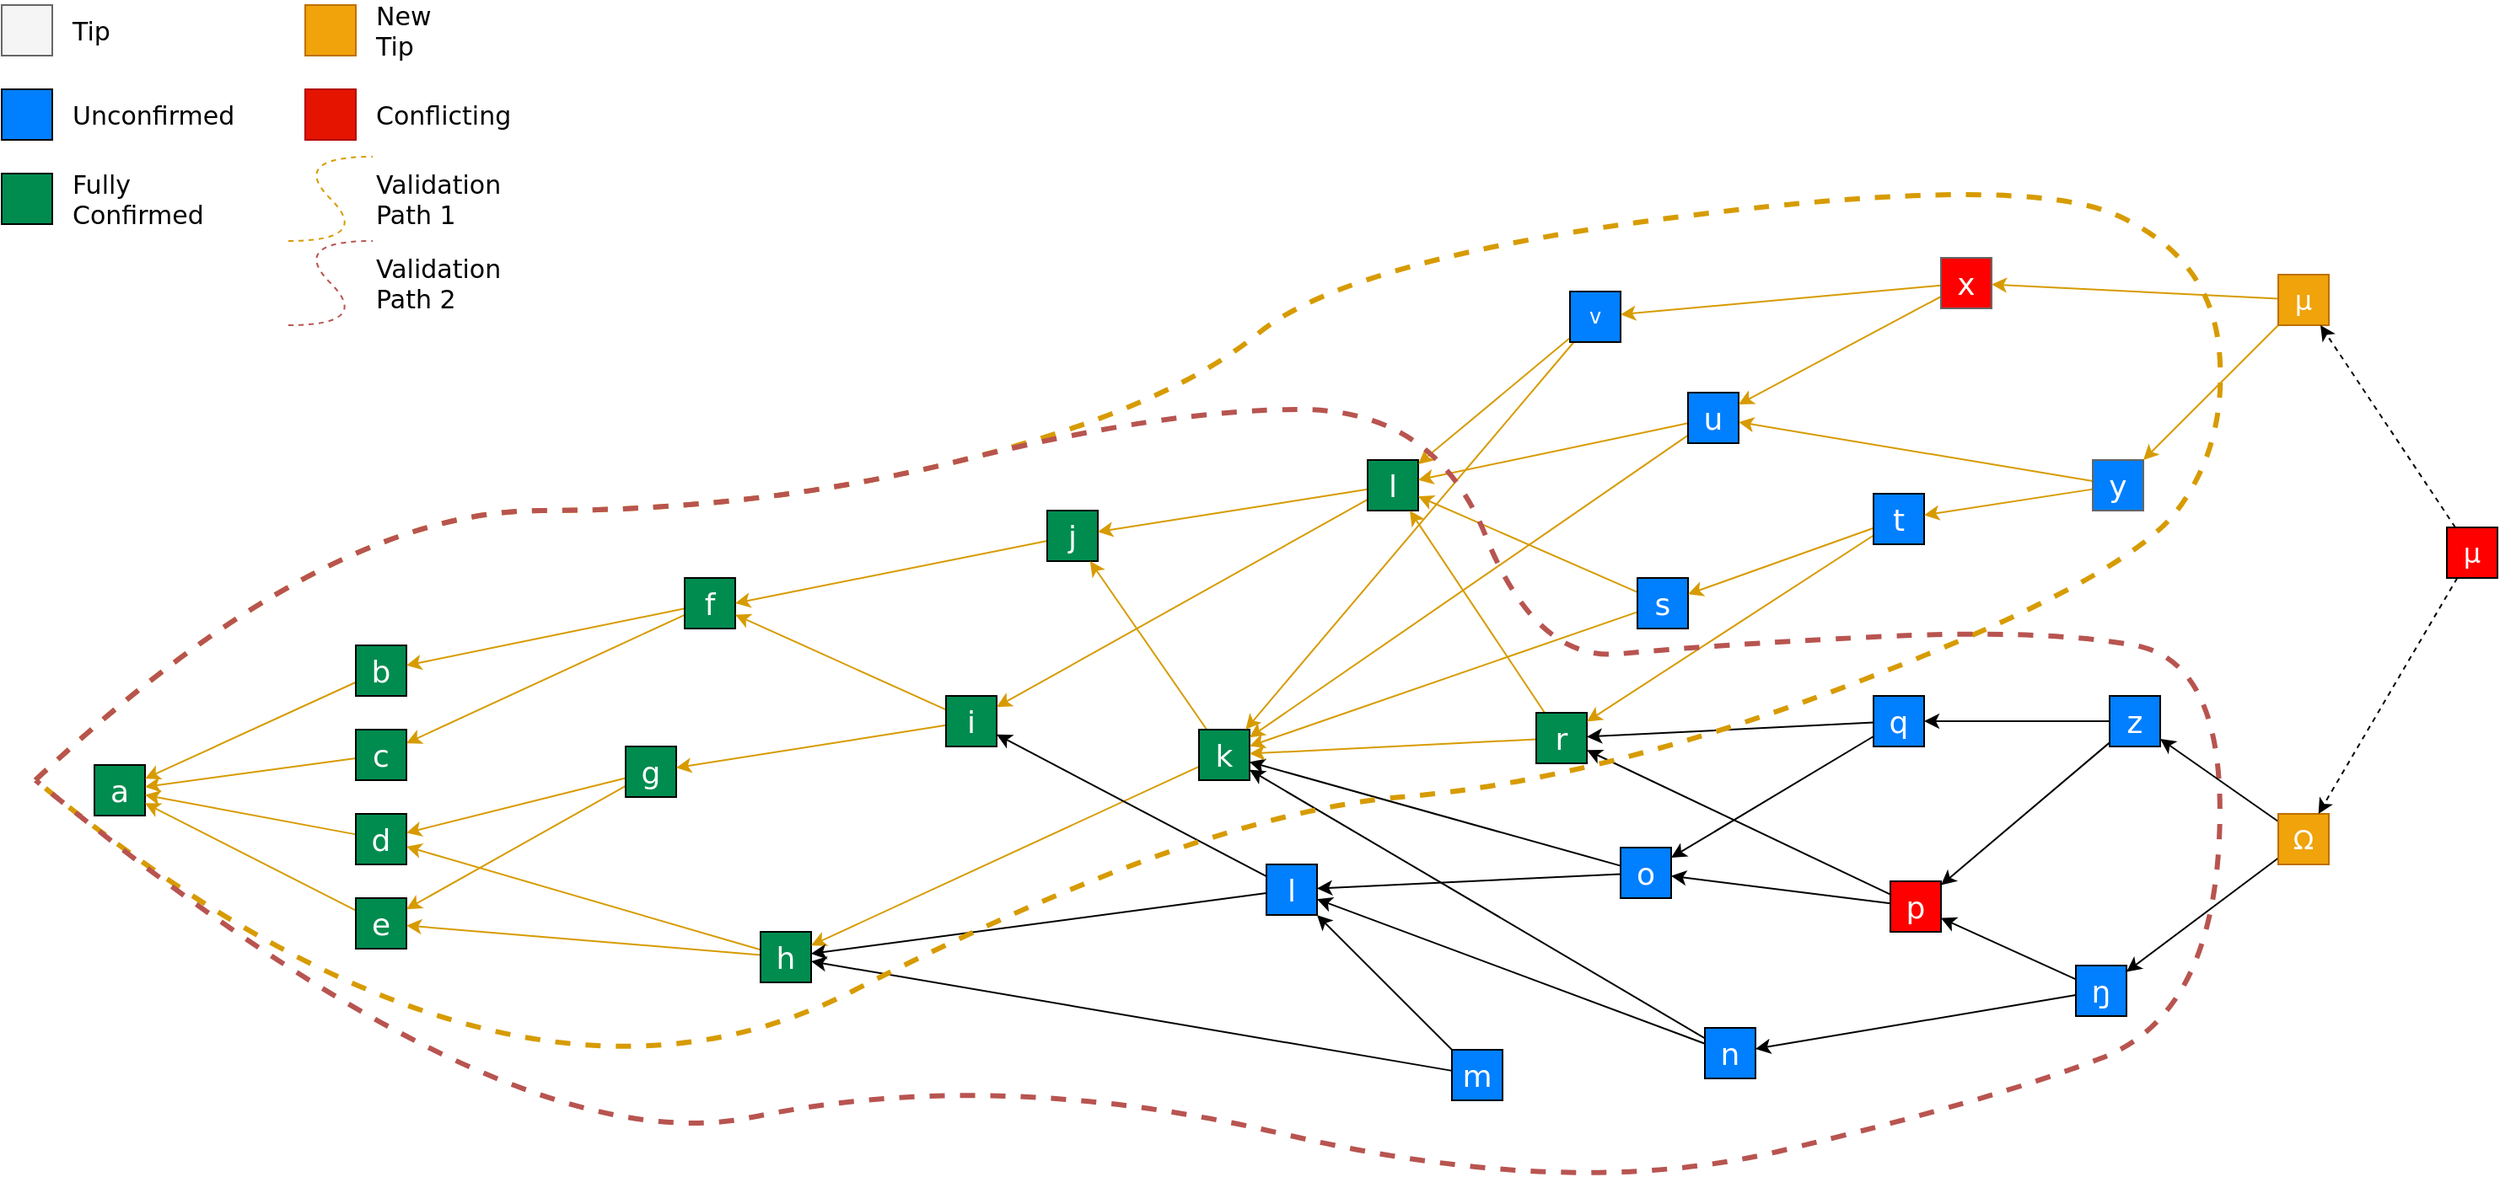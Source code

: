 <mxfile version="19.0.2" type="device"><diagram id="aiVb32r4nPznkwqzsdSb" name="Page-1"><mxGraphModel dx="1394" dy="817" grid="1" gridSize="10" guides="1" tooltips="1" connect="1" arrows="1" fold="1" page="1" pageScale="1" pageWidth="1169" pageHeight="827" math="0" shadow="0"><root><mxCell id="0"/><mxCell id="1" parent="0"/><mxCell id="Y23TwwJplPCRgjI9Zh_g-1" value="" style="whiteSpace=wrap;html=1;aspect=fixed;fillColor=#f5f5f5;fontColor=#333333;strokeColor=#666666;" parent="1" vertex="1"><mxGeometry x="150" y="190" width="30" height="30" as="geometry"/></mxCell><mxCell id="Y23TwwJplPCRgjI9Zh_g-2" value="" style="whiteSpace=wrap;html=1;aspect=fixed;fillColor=#007FFF;strokeColor=#000000;" parent="1" vertex="1"><mxGeometry x="150" y="240" width="30" height="30" as="geometry"/></mxCell><mxCell id="Y23TwwJplPCRgjI9Zh_g-3" value="" style="whiteSpace=wrap;html=1;aspect=fixed;fillColor=#008C4F;strokeColor=#000000;" parent="1" vertex="1"><mxGeometry x="150" y="290" width="30" height="30" as="geometry"/></mxCell><mxCell id="Y23TwwJplPCRgjI9Zh_g-4" value="Tip" style="text;html=1;strokeColor=none;fillColor=none;align=left;verticalAlign=middle;whiteSpace=wrap;rounded=0;fontFamily=Dejavu Sans;fontSize=15;" parent="1" vertex="1"><mxGeometry x="190" y="190" width="60" height="30" as="geometry"/></mxCell><mxCell id="Y23TwwJplPCRgjI9Zh_g-5" value="Unconfirmed" style="text;html=1;strokeColor=none;fillColor=none;align=left;verticalAlign=middle;whiteSpace=wrap;rounded=0;fontFamily=Dejavu Sans;fontSize=15;" parent="1" vertex="1"><mxGeometry x="190" y="240" width="60" height="30" as="geometry"/></mxCell><mxCell id="Y23TwwJplPCRgjI9Zh_g-6" value="Fully Confirmed" style="text;html=1;strokeColor=none;fillColor=none;align=left;verticalAlign=middle;whiteSpace=wrap;rounded=0;fontFamily=Dejavu Sans;fontSize=15;" parent="1" vertex="1"><mxGeometry x="190" y="290" width="60" height="30" as="geometry"/></mxCell><mxCell id="Y23TwwJplPCRgjI9Zh_g-7" value="a" style="whiteSpace=wrap;html=1;aspect=fixed;fillColor=#008C4F;strokeColor=#000000;fontFamily=Dejavu Sans;fontColor=#FFFFFF;fontSize=18;" parent="1" vertex="1"><mxGeometry x="205" y="641" width="30" height="30" as="geometry"/></mxCell><mxCell id="Y23TwwJplPCRgjI9Zh_g-36" style="rounded=0;orthogonalLoop=1;jettySize=auto;html=1;fontFamily=Dejavu Sans;fontSize=18;fontColor=#FFFFFF;strokeColor=#d79b00;fillColor=#ffe6cc;" parent="1" source="Y23TwwJplPCRgjI9Zh_g-8" target="Y23TwwJplPCRgjI9Zh_g-7" edge="1"><mxGeometry relative="1" as="geometry"/></mxCell><mxCell id="Y23TwwJplPCRgjI9Zh_g-8" value="b" style="whiteSpace=wrap;html=1;aspect=fixed;fillColor=#008C4F;strokeColor=#000000;fontFamily=Dejavu Sans;fontColor=#FFFFFF;fontSize=18;" parent="1" vertex="1"><mxGeometry x="360" y="570" width="30" height="30" as="geometry"/></mxCell><mxCell id="Y23TwwJplPCRgjI9Zh_g-37" style="edgeStyle=none;rounded=0;orthogonalLoop=1;jettySize=auto;html=1;fontFamily=Dejavu Sans;fontSize=18;fontColor=#FFFFFF;strokeColor=#d79b00;fillColor=#ffe6cc;" parent="1" source="Y23TwwJplPCRgjI9Zh_g-9" target="Y23TwwJplPCRgjI9Zh_g-7" edge="1"><mxGeometry relative="1" as="geometry"/></mxCell><mxCell id="Y23TwwJplPCRgjI9Zh_g-9" value="c" style="whiteSpace=wrap;html=1;aspect=fixed;fillColor=#008C4F;strokeColor=#000000;fontFamily=Dejavu Sans;fontColor=#FFFFFF;fontSize=18;" parent="1" vertex="1"><mxGeometry x="360" y="620" width="30" height="30" as="geometry"/></mxCell><mxCell id="Y23TwwJplPCRgjI9Zh_g-38" style="edgeStyle=none;rounded=0;orthogonalLoop=1;jettySize=auto;html=1;fontFamily=Dejavu Sans;fontSize=18;fontColor=#FFFFFF;strokeColor=#d79b00;fillColor=#ffe6cc;" parent="1" source="Y23TwwJplPCRgjI9Zh_g-10" target="Y23TwwJplPCRgjI9Zh_g-7" edge="1"><mxGeometry relative="1" as="geometry"/></mxCell><mxCell id="Y23TwwJplPCRgjI9Zh_g-10" value="d" style="whiteSpace=wrap;html=1;aspect=fixed;fillColor=#008C4F;strokeColor=#000000;fontFamily=Dejavu Sans;fontColor=#FFFFFF;fontSize=18;" parent="1" vertex="1"><mxGeometry x="360" y="670" width="30" height="30" as="geometry"/></mxCell><mxCell id="Y23TwwJplPCRgjI9Zh_g-39" style="edgeStyle=none;rounded=0;orthogonalLoop=1;jettySize=auto;html=1;fontFamily=Dejavu Sans;fontSize=18;fontColor=#FFFFFF;strokeColor=#d79b00;fillColor=#ffe6cc;" parent="1" source="Y23TwwJplPCRgjI9Zh_g-11" target="Y23TwwJplPCRgjI9Zh_g-7" edge="1"><mxGeometry relative="1" as="geometry"/></mxCell><mxCell id="Y23TwwJplPCRgjI9Zh_g-11" value="e" style="whiteSpace=wrap;html=1;aspect=fixed;fillColor=#008C4F;strokeColor=#000000;fontFamily=Dejavu Sans;fontColor=#FFFFFF;fontSize=18;" parent="1" vertex="1"><mxGeometry x="360" y="720" width="30" height="30" as="geometry"/></mxCell><mxCell id="Y23TwwJplPCRgjI9Zh_g-40" style="edgeStyle=none;rounded=0;orthogonalLoop=1;jettySize=auto;html=1;fontFamily=Dejavu Sans;fontSize=18;fontColor=#FFFFFF;strokeColor=#d79b00;fillColor=#ffe6cc;" parent="1" source="Y23TwwJplPCRgjI9Zh_g-13" target="Y23TwwJplPCRgjI9Zh_g-8" edge="1"><mxGeometry relative="1" as="geometry"/></mxCell><mxCell id="Y23TwwJplPCRgjI9Zh_g-41" style="edgeStyle=none;rounded=0;orthogonalLoop=1;jettySize=auto;html=1;fontFamily=Dejavu Sans;fontSize=18;fontColor=#FFFFFF;strokeColor=#d79b00;fillColor=#ffe6cc;" parent="1" source="Y23TwwJplPCRgjI9Zh_g-13" target="Y23TwwJplPCRgjI9Zh_g-9" edge="1"><mxGeometry relative="1" as="geometry"/></mxCell><mxCell id="Y23TwwJplPCRgjI9Zh_g-13" value="f" style="whiteSpace=wrap;html=1;aspect=fixed;fillColor=#008C4F;strokeColor=#000000;fontFamily=Dejavu Sans;fontColor=#FFFFFF;fontSize=18;" parent="1" vertex="1"><mxGeometry x="555" y="530" width="30" height="30" as="geometry"/></mxCell><mxCell id="Y23TwwJplPCRgjI9Zh_g-42" style="edgeStyle=none;rounded=0;orthogonalLoop=1;jettySize=auto;html=1;fontFamily=Dejavu Sans;fontSize=18;fontColor=#FFFFFF;strokeColor=#d79b00;fillColor=#ffe6cc;" parent="1" source="Y23TwwJplPCRgjI9Zh_g-14" target="Y23TwwJplPCRgjI9Zh_g-10" edge="1"><mxGeometry relative="1" as="geometry"/></mxCell><mxCell id="Y23TwwJplPCRgjI9Zh_g-43" style="edgeStyle=none;rounded=0;orthogonalLoop=1;jettySize=auto;html=1;fontFamily=Dejavu Sans;fontSize=18;fontColor=#FFFFFF;strokeColor=#d79b00;fillColor=#ffe6cc;" parent="1" source="Y23TwwJplPCRgjI9Zh_g-14" target="Y23TwwJplPCRgjI9Zh_g-11" edge="1"><mxGeometry relative="1" as="geometry"/></mxCell><mxCell id="Y23TwwJplPCRgjI9Zh_g-14" value="g" style="whiteSpace=wrap;html=1;aspect=fixed;fillColor=#008C4F;strokeColor=#000000;fontFamily=Dejavu Sans;fontColor=#FFFFFF;fontSize=18;" parent="1" vertex="1"><mxGeometry x="520" y="630" width="30" height="30" as="geometry"/></mxCell><mxCell id="Y23TwwJplPCRgjI9Zh_g-44" style="edgeStyle=none;rounded=0;orthogonalLoop=1;jettySize=auto;html=1;fontFamily=Dejavu Sans;fontSize=18;fontColor=#FFFFFF;strokeColor=#d79b00;fillColor=#ffe6cc;" parent="1" source="Y23TwwJplPCRgjI9Zh_g-15" target="Y23TwwJplPCRgjI9Zh_g-10" edge="1"><mxGeometry relative="1" as="geometry"/></mxCell><mxCell id="Y23TwwJplPCRgjI9Zh_g-45" style="edgeStyle=none;rounded=0;orthogonalLoop=1;jettySize=auto;html=1;fontFamily=Dejavu Sans;fontSize=18;fontColor=#FFFFFF;strokeColor=#d79b00;fillColor=#ffe6cc;" parent="1" source="Y23TwwJplPCRgjI9Zh_g-15" target="Y23TwwJplPCRgjI9Zh_g-11" edge="1"><mxGeometry relative="1" as="geometry"/></mxCell><mxCell id="Y23TwwJplPCRgjI9Zh_g-15" value="h" style="whiteSpace=wrap;html=1;aspect=fixed;fillColor=#008C4F;strokeColor=#000000;fontFamily=Dejavu Sans;fontColor=#FFFFFF;fontSize=18;" parent="1" vertex="1"><mxGeometry x="600" y="740" width="30" height="30" as="geometry"/></mxCell><mxCell id="Y23TwwJplPCRgjI9Zh_g-47" style="edgeStyle=none;rounded=0;orthogonalLoop=1;jettySize=auto;html=1;fontFamily=Dejavu Sans;fontSize=18;fontColor=#FFFFFF;strokeColor=#d79b00;fillColor=#ffe6cc;" parent="1" source="Y23TwwJplPCRgjI9Zh_g-16" target="Y23TwwJplPCRgjI9Zh_g-14" edge="1"><mxGeometry relative="1" as="geometry"/></mxCell><mxCell id="Y23TwwJplPCRgjI9Zh_g-50" style="edgeStyle=none;rounded=0;orthogonalLoop=1;jettySize=auto;html=1;fontFamily=Dejavu Sans;fontSize=18;fontColor=#FFFFFF;strokeColor=#d79b00;fillColor=#ffe6cc;" parent="1" source="Y23TwwJplPCRgjI9Zh_g-16" target="Y23TwwJplPCRgjI9Zh_g-13" edge="1"><mxGeometry relative="1" as="geometry"/></mxCell><mxCell id="Y23TwwJplPCRgjI9Zh_g-16" value="i" style="whiteSpace=wrap;html=1;aspect=fixed;fillColor=#008C4F;strokeColor=#000000;fontFamily=Dejavu Sans;fontColor=#FFFFFF;fontSize=18;" parent="1" vertex="1"><mxGeometry x="710" y="600" width="30" height="30" as="geometry"/></mxCell><mxCell id="Y23TwwJplPCRgjI9Zh_g-48" style="edgeStyle=none;rounded=0;orthogonalLoop=1;jettySize=auto;html=1;entryX=1;entryY=0.5;entryDx=0;entryDy=0;fontFamily=Dejavu Sans;fontSize=18;fontColor=#FFFFFF;strokeColor=#d79b00;fillColor=#ffe6cc;" parent="1" source="Y23TwwJplPCRgjI9Zh_g-17" target="Y23TwwJplPCRgjI9Zh_g-13" edge="1"><mxGeometry relative="1" as="geometry"/></mxCell><mxCell id="Y23TwwJplPCRgjI9Zh_g-17" value="j" style="whiteSpace=wrap;html=1;aspect=fixed;fillColor=#008C4F;strokeColor=#000000;fontFamily=Dejavu Sans;fontColor=#FFFFFF;fontSize=18;" parent="1" vertex="1"><mxGeometry x="770" y="490" width="30" height="30" as="geometry"/></mxCell><mxCell id="Y23TwwJplPCRgjI9Zh_g-46" style="edgeStyle=none;rounded=0;orthogonalLoop=1;jettySize=auto;html=1;fontFamily=Dejavu Sans;fontSize=18;fontColor=#FFFFFF;strokeColor=#d79b00;fillColor=#ffe6cc;" parent="1" source="Y23TwwJplPCRgjI9Zh_g-18" target="Y23TwwJplPCRgjI9Zh_g-15" edge="1"><mxGeometry relative="1" as="geometry"/></mxCell><mxCell id="Y23TwwJplPCRgjI9Zh_g-51" style="edgeStyle=none;rounded=0;orthogonalLoop=1;jettySize=auto;html=1;fontFamily=Dejavu Sans;fontSize=18;fontColor=#FFFFFF;strokeColor=#d79b00;fillColor=#ffe6cc;" parent="1" source="Y23TwwJplPCRgjI9Zh_g-18" target="Y23TwwJplPCRgjI9Zh_g-17" edge="1"><mxGeometry relative="1" as="geometry"/></mxCell><mxCell id="Y23TwwJplPCRgjI9Zh_g-18" value="k" style="whiteSpace=wrap;html=1;aspect=fixed;fillColor=#008C4F;strokeColor=#000000;fontFamily=Dejavu Sans;fontColor=#FFFFFF;fontSize=18;" parent="1" vertex="1"><mxGeometry x="860" y="620" width="30" height="30" as="geometry"/></mxCell><mxCell id="Y23TwwJplPCRgjI9Zh_g-49" style="edgeStyle=none;rounded=0;orthogonalLoop=1;jettySize=auto;html=1;fontFamily=Dejavu Sans;fontSize=18;fontColor=#FFFFFF;strokeColor=#d79b00;fillColor=#ffe6cc;" parent="1" source="Y23TwwJplPCRgjI9Zh_g-19" target="Y23TwwJplPCRgjI9Zh_g-17" edge="1"><mxGeometry relative="1" as="geometry"/></mxCell><mxCell id="Y23TwwJplPCRgjI9Zh_g-52" style="edgeStyle=none;rounded=0;orthogonalLoop=1;jettySize=auto;html=1;fontFamily=Dejavu Sans;fontSize=18;fontColor=#FFFFFF;strokeColor=#d79b00;fillColor=#ffe6cc;" parent="1" source="Y23TwwJplPCRgjI9Zh_g-19" target="Y23TwwJplPCRgjI9Zh_g-16" edge="1"><mxGeometry relative="1" as="geometry"/></mxCell><mxCell id="Y23TwwJplPCRgjI9Zh_g-19" value="l" style="whiteSpace=wrap;html=1;aspect=fixed;fillColor=#008C4F;strokeColor=#000000;fontFamily=Dejavu Sans;fontColor=#FFFFFF;fontSize=18;" parent="1" vertex="1"><mxGeometry x="960" y="460" width="30" height="30" as="geometry"/></mxCell><mxCell id="Y23TwwJplPCRgjI9Zh_g-53" style="edgeStyle=none;rounded=0;orthogonalLoop=1;jettySize=auto;html=1;fontFamily=Dejavu Sans;fontSize=18;fontColor=#FFFFFF;strokeColor=#000000;" parent="1" source="Y23TwwJplPCRgjI9Zh_g-20" target="Y23TwwJplPCRgjI9Zh_g-16" edge="1"><mxGeometry relative="1" as="geometry"/></mxCell><mxCell id="Y23TwwJplPCRgjI9Zh_g-54" style="edgeStyle=none;rounded=0;orthogonalLoop=1;jettySize=auto;html=1;fontFamily=Dejavu Sans;fontSize=18;fontColor=#FFFFFF;strokeColor=#000000;" parent="1" source="Y23TwwJplPCRgjI9Zh_g-20" target="Y23TwwJplPCRgjI9Zh_g-15" edge="1"><mxGeometry relative="1" as="geometry"/></mxCell><mxCell id="Y23TwwJplPCRgjI9Zh_g-20" value="l" style="whiteSpace=wrap;html=1;aspect=fixed;fillColor=#007FFF;strokeColor=#000000;fontFamily=Dejavu Sans;fontColor=#FFFFFF;fontSize=18;" parent="1" vertex="1"><mxGeometry x="900" y="700" width="30" height="30" as="geometry"/></mxCell><mxCell id="Y23TwwJplPCRgjI9Zh_g-55" style="edgeStyle=none;rounded=0;orthogonalLoop=1;jettySize=auto;html=1;fontFamily=Dejavu Sans;fontSize=18;fontColor=#FFFFFF;strokeColor=#000000;" parent="1" source="Y23TwwJplPCRgjI9Zh_g-21" target="Y23TwwJplPCRgjI9Zh_g-20" edge="1"><mxGeometry relative="1" as="geometry"><mxPoint x="910" y="710" as="targetPoint"/></mxGeometry></mxCell><mxCell id="Y23TwwJplPCRgjI9Zh_g-56" style="edgeStyle=none;rounded=0;orthogonalLoop=1;jettySize=auto;html=1;fontFamily=Dejavu Sans;fontSize=18;fontColor=#FFFFFF;strokeColor=#000000;" parent="1" source="Y23TwwJplPCRgjI9Zh_g-21" target="Y23TwwJplPCRgjI9Zh_g-15" edge="1"><mxGeometry relative="1" as="geometry"/></mxCell><mxCell id="Y23TwwJplPCRgjI9Zh_g-21" value="m" style="whiteSpace=wrap;html=1;aspect=fixed;fillColor=#007FFF;strokeColor=#000000;fontFamily=Dejavu Sans;fontColor=#FFFFFF;fontSize=18;" parent="1" vertex="1"><mxGeometry x="1010" y="810" width="30" height="30" as="geometry"/></mxCell><mxCell id="Y23TwwJplPCRgjI9Zh_g-57" style="edgeStyle=none;rounded=0;orthogonalLoop=1;jettySize=auto;html=1;fontFamily=Dejavu Sans;fontSize=18;fontColor=#FFFFFF;strokeColor=#000000;" parent="1" source="Y23TwwJplPCRgjI9Zh_g-22" target="Y23TwwJplPCRgjI9Zh_g-20" edge="1"><mxGeometry relative="1" as="geometry"/></mxCell><mxCell id="Y23TwwJplPCRgjI9Zh_g-58" style="edgeStyle=none;rounded=0;orthogonalLoop=1;jettySize=auto;html=1;fontFamily=Dejavu Sans;fontSize=18;fontColor=#FFFFFF;strokeColor=#000000;" parent="1" source="Y23TwwJplPCRgjI9Zh_g-22" target="Y23TwwJplPCRgjI9Zh_g-18" edge="1"><mxGeometry relative="1" as="geometry"/></mxCell><mxCell id="Y23TwwJplPCRgjI9Zh_g-22" value="n" style="whiteSpace=wrap;html=1;aspect=fixed;fillColor=#007FFF;strokeColor=#000000;fontFamily=Dejavu Sans;fontColor=#FFFFFF;fontSize=18;" parent="1" vertex="1"><mxGeometry x="1160" y="797" width="30" height="30" as="geometry"/></mxCell><mxCell id="Y23TwwJplPCRgjI9Zh_g-59" style="edgeStyle=none;rounded=0;orthogonalLoop=1;jettySize=auto;html=1;fontFamily=Dejavu Sans;fontSize=18;fontColor=#FFFFFF;strokeColor=#000000;" parent="1" source="Y23TwwJplPCRgjI9Zh_g-23" target="Y23TwwJplPCRgjI9Zh_g-18" edge="1"><mxGeometry relative="1" as="geometry"/></mxCell><mxCell id="Y23TwwJplPCRgjI9Zh_g-61" style="edgeStyle=none;rounded=0;orthogonalLoop=1;jettySize=auto;html=1;fontFamily=Dejavu Sans;fontSize=18;fontColor=#FFFFFF;strokeColor=#000000;" parent="1" source="Y23TwwJplPCRgjI9Zh_g-23" target="Y23TwwJplPCRgjI9Zh_g-20" edge="1"><mxGeometry relative="1" as="geometry"/></mxCell><mxCell id="Y23TwwJplPCRgjI9Zh_g-23" value="o" style="whiteSpace=wrap;html=1;aspect=fixed;fillColor=#007FFF;strokeColor=#000000;fontFamily=Dejavu Sans;fontColor=#FFFFFF;fontSize=18;" parent="1" vertex="1"><mxGeometry x="1110" y="690" width="30" height="30" as="geometry"/></mxCell><mxCell id="Y23TwwJplPCRgjI9Zh_g-74" style="edgeStyle=none;rounded=0;orthogonalLoop=1;jettySize=auto;html=1;fontFamily=Dejavu Sans;fontSize=18;fontColor=#FFFFFF;strokeColor=#000000;" parent="1" source="Y23TwwJplPCRgjI9Zh_g-24" target="Y23TwwJplPCRgjI9Zh_g-23" edge="1"><mxGeometry relative="1" as="geometry"/></mxCell><mxCell id="Y23TwwJplPCRgjI9Zh_g-75" style="edgeStyle=none;rounded=0;orthogonalLoop=1;jettySize=auto;html=1;fontFamily=Dejavu Sans;fontSize=18;fontColor=#FFFFFF;strokeColor=#000000;" parent="1" source="Y23TwwJplPCRgjI9Zh_g-24" target="Y23TwwJplPCRgjI9Zh_g-27" edge="1"><mxGeometry relative="1" as="geometry"/></mxCell><mxCell id="Y23TwwJplPCRgjI9Zh_g-24" value="p" style="whiteSpace=wrap;html=1;aspect=fixed;fillColor=#FF0000;strokeColor=#000000;fontFamily=Dejavu Sans;fontColor=#FFFFFF;fontSize=18;" parent="1" vertex="1"><mxGeometry x="1270" y="710" width="30" height="30" as="geometry"/></mxCell><mxCell id="Y23TwwJplPCRgjI9Zh_g-72" style="edgeStyle=none;rounded=0;orthogonalLoop=1;jettySize=auto;html=1;fontFamily=Dejavu Sans;fontSize=18;fontColor=#FFFFFF;strokeColor=#000000;" parent="1" source="Y23TwwJplPCRgjI9Zh_g-25" target="Y23TwwJplPCRgjI9Zh_g-27" edge="1"><mxGeometry relative="1" as="geometry"/></mxCell><mxCell id="Y23TwwJplPCRgjI9Zh_g-73" style="edgeStyle=none;rounded=0;orthogonalLoop=1;jettySize=auto;html=1;fontFamily=Dejavu Sans;fontSize=18;fontColor=#FFFFFF;strokeColor=#000000;" parent="1" source="Y23TwwJplPCRgjI9Zh_g-25" target="Y23TwwJplPCRgjI9Zh_g-23" edge="1"><mxGeometry relative="1" as="geometry"/></mxCell><mxCell id="Y23TwwJplPCRgjI9Zh_g-25" value="q" style="whiteSpace=wrap;html=1;aspect=fixed;fillColor=#007FFF;strokeColor=#000000;fontFamily=Dejavu Sans;fontColor=#FFFFFF;fontSize=18;" parent="1" vertex="1"><mxGeometry x="1260" y="600" width="30" height="30" as="geometry"/></mxCell><mxCell id="Y23TwwJplPCRgjI9Zh_g-62" style="edgeStyle=none;rounded=0;orthogonalLoop=1;jettySize=auto;html=1;fontFamily=Dejavu Sans;fontSize=18;fontColor=#FFFFFF;strokeColor=#d79b00;fillColor=#ffe6cc;" parent="1" source="Y23TwwJplPCRgjI9Zh_g-27" target="Y23TwwJplPCRgjI9Zh_g-18" edge="1"><mxGeometry relative="1" as="geometry"/></mxCell><mxCell id="Y23TwwJplPCRgjI9Zh_g-63" style="edgeStyle=none;rounded=0;orthogonalLoop=1;jettySize=auto;html=1;fontFamily=Dejavu Sans;fontSize=18;fontColor=#FFFFFF;strokeColor=#d79b00;fillColor=#ffe6cc;" parent="1" source="Y23TwwJplPCRgjI9Zh_g-27" target="Y23TwwJplPCRgjI9Zh_g-19" edge="1"><mxGeometry relative="1" as="geometry"/></mxCell><mxCell id="Y23TwwJplPCRgjI9Zh_g-27" value="r" style="whiteSpace=wrap;html=1;aspect=fixed;fillColor=#008C4F;strokeColor=#000000;fontFamily=Dejavu Sans;fontColor=#FFFFFF;fontSize=18;" parent="1" vertex="1"><mxGeometry x="1060" y="610" width="30" height="30" as="geometry"/></mxCell><mxCell id="Y23TwwJplPCRgjI9Zh_g-64" style="edgeStyle=none;rounded=0;orthogonalLoop=1;jettySize=auto;html=1;fontFamily=Dejavu Sans;fontSize=18;fontColor=#FFFFFF;strokeColor=#d79b00;fillColor=#ffe6cc;" parent="1" source="Y23TwwJplPCRgjI9Zh_g-28" target="Y23TwwJplPCRgjI9Zh_g-19" edge="1"><mxGeometry relative="1" as="geometry"/></mxCell><mxCell id="Y23TwwJplPCRgjI9Zh_g-69" style="edgeStyle=none;rounded=0;orthogonalLoop=1;jettySize=auto;html=1;fontFamily=Dejavu Sans;fontSize=18;fontColor=#FFFFFF;strokeColor=#d79b00;fillColor=#ffe6cc;" parent="1" source="Y23TwwJplPCRgjI9Zh_g-28" target="Y23TwwJplPCRgjI9Zh_g-18" edge="1"><mxGeometry relative="1" as="geometry"/></mxCell><mxCell id="Y23TwwJplPCRgjI9Zh_g-28" value="s" style="whiteSpace=wrap;html=1;aspect=fixed;fillColor=#007FFF;strokeColor=#000000;fontFamily=Dejavu Sans;fontColor=#FFFFFF;fontSize=18;" parent="1" vertex="1"><mxGeometry x="1120" y="530" width="30" height="30" as="geometry"/></mxCell><mxCell id="Y23TwwJplPCRgjI9Zh_g-70" style="edgeStyle=none;rounded=0;orthogonalLoop=1;jettySize=auto;html=1;fontFamily=Dejavu Sans;fontSize=18;fontColor=#FFFFFF;strokeColor=#d79b00;fillColor=#ffe6cc;" parent="1" source="Y23TwwJplPCRgjI9Zh_g-29" target="Y23TwwJplPCRgjI9Zh_g-28" edge="1"><mxGeometry relative="1" as="geometry"/></mxCell><mxCell id="Y23TwwJplPCRgjI9Zh_g-71" style="edgeStyle=none;rounded=0;orthogonalLoop=1;jettySize=auto;html=1;fontFamily=Dejavu Sans;fontSize=18;fontColor=#FFFFFF;strokeColor=#d79b00;fillColor=#ffe6cc;" parent="1" source="Y23TwwJplPCRgjI9Zh_g-29" target="Y23TwwJplPCRgjI9Zh_g-27" edge="1"><mxGeometry relative="1" as="geometry"/></mxCell><mxCell id="Y23TwwJplPCRgjI9Zh_g-29" value="t" style="whiteSpace=wrap;html=1;aspect=fixed;fillColor=#007FFF;strokeColor=#000000;fontFamily=Dejavu Sans;fontColor=#FFFFFF;fontSize=18;" parent="1" vertex="1"><mxGeometry x="1260" y="480" width="30" height="30" as="geometry"/></mxCell><mxCell id="Y23TwwJplPCRgjI9Zh_g-65" style="edgeStyle=none;rounded=0;orthogonalLoop=1;jettySize=auto;html=1;fontFamily=Dejavu Sans;fontSize=18;fontColor=#FFFFFF;strokeColor=#d79b00;fillColor=#ffe6cc;" parent="1" source="Y23TwwJplPCRgjI9Zh_g-30" target="Y23TwwJplPCRgjI9Zh_g-19" edge="1"><mxGeometry relative="1" as="geometry"/></mxCell><mxCell id="Y23TwwJplPCRgjI9Zh_g-68" style="edgeStyle=none;rounded=0;orthogonalLoop=1;jettySize=auto;html=1;fontFamily=Dejavu Sans;fontSize=18;fontColor=#FFFFFF;strokeColor=#d79b00;fillColor=#ffe6cc;" parent="1" source="Y23TwwJplPCRgjI9Zh_g-30" target="Y23TwwJplPCRgjI9Zh_g-18" edge="1"><mxGeometry relative="1" as="geometry"/></mxCell><mxCell id="Y23TwwJplPCRgjI9Zh_g-30" value="u" style="whiteSpace=wrap;html=1;aspect=fixed;fillColor=#007FFF;strokeColor=#000000;fontFamily=Dejavu Sans;fontColor=#FFFFFF;fontSize=18;" parent="1" vertex="1"><mxGeometry x="1150" y="420" width="30" height="30" as="geometry"/></mxCell><mxCell id="Y23TwwJplPCRgjI9Zh_g-66" style="edgeStyle=none;rounded=0;orthogonalLoop=1;jettySize=auto;html=1;fontFamily=Dejavu Sans;fontSize=18;fontColor=#FFFFFF;strokeColor=#d79b00;fillColor=#ffe6cc;" parent="1" source="Y23TwwJplPCRgjI9Zh_g-31" target="Y23TwwJplPCRgjI9Zh_g-19" edge="1"><mxGeometry relative="1" as="geometry"/></mxCell><mxCell id="Y23TwwJplPCRgjI9Zh_g-67" style="edgeStyle=none;rounded=0;orthogonalLoop=1;jettySize=auto;html=1;fontFamily=Dejavu Sans;fontSize=18;fontColor=#FFFFFF;strokeColor=#d79b00;fillColor=#ffe6cc;" parent="1" source="Y23TwwJplPCRgjI9Zh_g-31" target="Y23TwwJplPCRgjI9Zh_g-18" edge="1"><mxGeometry relative="1" as="geometry"/></mxCell><mxCell id="Y23TwwJplPCRgjI9Zh_g-31" value="v" style="whiteSpace=wrap;html=1;aspect=fixed;fillColor=#007FFF;strokeColor=#000000;fontFamily=Dejavu Sans;fontColor=#FFFFFF;" parent="1" vertex="1"><mxGeometry x="1080" y="360" width="30" height="30" as="geometry"/></mxCell><mxCell id="Y23TwwJplPCRgjI9Zh_g-76" style="edgeStyle=none;rounded=0;orthogonalLoop=1;jettySize=auto;html=1;fontFamily=Dejavu Sans;fontSize=18;fontColor=#FFFFFF;strokeColor=#d79b00;fillColor=#ffe6cc;" parent="1" source="Y23TwwJplPCRgjI9Zh_g-32" target="Y23TwwJplPCRgjI9Zh_g-31" edge="1"><mxGeometry relative="1" as="geometry"/></mxCell><mxCell id="Y23TwwJplPCRgjI9Zh_g-77" style="edgeStyle=none;rounded=0;orthogonalLoop=1;jettySize=auto;html=1;fontFamily=Dejavu Sans;fontSize=18;fontColor=#FFFFFF;strokeColor=#d79b00;fillColor=#ffe6cc;" parent="1" source="Y23TwwJplPCRgjI9Zh_g-32" target="Y23TwwJplPCRgjI9Zh_g-30" edge="1"><mxGeometry relative="1" as="geometry"/></mxCell><mxCell id="Y23TwwJplPCRgjI9Zh_g-32" value="x" style="whiteSpace=wrap;html=1;aspect=fixed;fillColor=#FF0000;fontColor=#FFFFFF;strokeColor=#666666;fontFamily=Dejavu Sans;fontSize=18;" parent="1" vertex="1"><mxGeometry x="1300" y="340" width="30" height="30" as="geometry"/></mxCell><mxCell id="Y23TwwJplPCRgjI9Zh_g-78" style="edgeStyle=none;rounded=0;orthogonalLoop=1;jettySize=auto;html=1;fontFamily=Dejavu Sans;fontSize=18;fontColor=#FFFFFF;strokeColor=#d79b00;fillColor=#ffe6cc;" parent="1" source="Y23TwwJplPCRgjI9Zh_g-33" target="Y23TwwJplPCRgjI9Zh_g-30" edge="1"><mxGeometry relative="1" as="geometry"/></mxCell><mxCell id="Y23TwwJplPCRgjI9Zh_g-79" style="edgeStyle=none;rounded=0;orthogonalLoop=1;jettySize=auto;html=1;fontFamily=Dejavu Sans;fontSize=18;fontColor=#FFFFFF;strokeColor=#d79b00;fillColor=#ffe6cc;" parent="1" source="Y23TwwJplPCRgjI9Zh_g-33" target="Y23TwwJplPCRgjI9Zh_g-29" edge="1"><mxGeometry relative="1" as="geometry"/></mxCell><mxCell id="Y23TwwJplPCRgjI9Zh_g-33" value="y" style="whiteSpace=wrap;html=1;aspect=fixed;fillColor=#007FFF;fontColor=#FFFFFF;strokeColor=#666666;fontFamily=Dejavu Sans;fontSize=18;" parent="1" vertex="1"><mxGeometry x="1390" y="460" width="30" height="30" as="geometry"/></mxCell><mxCell id="Y23TwwJplPCRgjI9Zh_g-80" style="edgeStyle=none;rounded=0;orthogonalLoop=1;jettySize=auto;html=1;fontFamily=Dejavu Sans;fontSize=18;fontColor=#FFFFFF;strokeColor=#000000;" parent="1" source="Y23TwwJplPCRgjI9Zh_g-34" target="Y23TwwJplPCRgjI9Zh_g-25" edge="1"><mxGeometry relative="1" as="geometry"/></mxCell><mxCell id="Y23TwwJplPCRgjI9Zh_g-81" style="edgeStyle=none;rounded=0;orthogonalLoop=1;jettySize=auto;html=1;fontFamily=Dejavu Sans;fontSize=18;fontColor=#FFFFFF;strokeColor=#000000;" parent="1" source="Y23TwwJplPCRgjI9Zh_g-34" target="Y23TwwJplPCRgjI9Zh_g-24" edge="1"><mxGeometry relative="1" as="geometry"/></mxCell><mxCell id="Y23TwwJplPCRgjI9Zh_g-34" value="z" style="whiteSpace=wrap;html=1;aspect=fixed;fillColor=#007FFF;fontColor=#FFFFFF;strokeColor=#000000;fontFamily=Dejavu Sans;fontSize=18;" parent="1" vertex="1"><mxGeometry x="1400" y="600" width="30" height="30" as="geometry"/></mxCell><mxCell id="Y23TwwJplPCRgjI9Zh_g-82" style="edgeStyle=none;rounded=0;orthogonalLoop=1;jettySize=auto;html=1;fontFamily=Dejavu Sans;fontSize=18;fontColor=#FFFFFF;strokeColor=#000000;" parent="1" source="Y23TwwJplPCRgjI9Zh_g-35" target="Y23TwwJplPCRgjI9Zh_g-24" edge="1"><mxGeometry relative="1" as="geometry"/></mxCell><mxCell id="Y23TwwJplPCRgjI9Zh_g-83" style="edgeStyle=none;rounded=0;orthogonalLoop=1;jettySize=auto;html=1;fontFamily=Dejavu Sans;fontSize=18;fontColor=#FFFFFF;strokeColor=#000000;" parent="1" source="Y23TwwJplPCRgjI9Zh_g-35" target="Y23TwwJplPCRgjI9Zh_g-22" edge="1"><mxGeometry relative="1" as="geometry"/></mxCell><mxCell id="Y23TwwJplPCRgjI9Zh_g-35" value="ŋ" style="whiteSpace=wrap;html=1;aspect=fixed;fillColor=#007FFF;fontColor=#FFFFFF;strokeColor=#000000;fontFamily=Dejavu Sans;fontSize=18;" parent="1" vertex="1"><mxGeometry x="1380" y="760" width="30" height="30" as="geometry"/></mxCell><mxCell id="Y23TwwJplPCRgjI9Zh_g-84" value="" style="whiteSpace=wrap;html=1;aspect=fixed;fillColor=#f0a30a;strokeColor=#BD7000;fontColor=#000000;" parent="1" vertex="1"><mxGeometry x="330" y="190" width="30" height="30" as="geometry"/></mxCell><mxCell id="Y23TwwJplPCRgjI9Zh_g-85" value="" style="whiteSpace=wrap;html=1;aspect=fixed;fillColor=#e51400;strokeColor=#B20000;fontColor=#ffffff;" parent="1" vertex="1"><mxGeometry x="330" y="240" width="30" height="30" as="geometry"/></mxCell><mxCell id="Y23TwwJplPCRgjI9Zh_g-87" value="New Tip" style="text;html=1;strokeColor=none;fillColor=none;align=left;verticalAlign=middle;whiteSpace=wrap;rounded=0;fontFamily=Dejavu Sans;fontSize=15;" parent="1" vertex="1"><mxGeometry x="370" y="190" width="60" height="30" as="geometry"/></mxCell><mxCell id="Y23TwwJplPCRgjI9Zh_g-88" value="Conflicting" style="text;html=1;strokeColor=none;fillColor=none;align=left;verticalAlign=middle;whiteSpace=wrap;rounded=0;fontFamily=Dejavu Sans;fontSize=15;" parent="1" vertex="1"><mxGeometry x="370" y="240" width="60" height="30" as="geometry"/></mxCell><mxCell id="Y23TwwJplPCRgjI9Zh_g-89" value="Validation Path 1" style="text;html=1;strokeColor=none;fillColor=none;align=left;verticalAlign=middle;whiteSpace=wrap;rounded=0;fontFamily=Dejavu Sans;fontSize=15;" parent="1" vertex="1"><mxGeometry x="370" y="290" width="60" height="30" as="geometry"/></mxCell><mxCell id="Y23TwwJplPCRgjI9Zh_g-90" value="" style="curved=1;endArrow=none;html=1;rounded=0;fontFamily=Dejavu Sans;fontSize=18;fontColor=#FFFFFF;strokeColor=#d79b00;endFill=0;dashed=1;fillColor=#ffe6cc;" parent="1" edge="1"><mxGeometry width="50" height="50" relative="1" as="geometry"><mxPoint x="320" y="330" as="sourcePoint"/><mxPoint x="370" y="280" as="targetPoint"/><Array as="points"><mxPoint x="370" y="330"/><mxPoint x="320" y="280"/></Array></mxGeometry></mxCell><mxCell id="Y23TwwJplPCRgjI9Zh_g-93" style="edgeStyle=none;rounded=0;orthogonalLoop=1;jettySize=auto;html=1;fontFamily=Dejavu Sans;fontSize=16;fontColor=#FFFFFF;endArrow=classic;endFill=1;strokeColor=#d79b00;strokeWidth=1;fillColor=#ffe6cc;" parent="1" source="Y23TwwJplPCRgjI9Zh_g-91" target="Y23TwwJplPCRgjI9Zh_g-32" edge="1"><mxGeometry relative="1" as="geometry"/></mxCell><mxCell id="Y23TwwJplPCRgjI9Zh_g-94" style="edgeStyle=none;rounded=0;orthogonalLoop=1;jettySize=auto;html=1;fontFamily=Dejavu Sans;fontSize=16;fontColor=#FFFFFF;endArrow=classic;endFill=1;strokeColor=#d79b00;strokeWidth=1;fillColor=#ffe6cc;" parent="1" source="Y23TwwJplPCRgjI9Zh_g-91" target="Y23TwwJplPCRgjI9Zh_g-33" edge="1"><mxGeometry relative="1" as="geometry"/></mxCell><mxCell id="Y23TwwJplPCRgjI9Zh_g-91" value="µ" style="whiteSpace=wrap;html=1;aspect=fixed;fillColor=#f0a30a;strokeColor=#BD7000;fontColor=#FFFFFF;fontFamily=Dejavu Sans;fontSize=16;" parent="1" vertex="1"><mxGeometry x="1500" y="350" width="30" height="30" as="geometry"/></mxCell><mxCell id="Y23TwwJplPCRgjI9Zh_g-92" value="" style="curved=1;endArrow=none;html=1;rounded=0;dashed=1;fontFamily=Dejavu Sans;fontSize=16;fontColor=#FFFFFF;strokeColor=#d79b00;endFill=0;strokeWidth=3;fillColor=#ffe6cc;" parent="1" edge="1"><mxGeometry width="50" height="50" relative="1" as="geometry"><mxPoint x="170" y="650" as="sourcePoint"/><mxPoint x="170" y="650" as="targetPoint"/><Array as="points"><mxPoint x="340" y="490"/><mxPoint x="600" y="490"/><mxPoint x="840" y="430"/><mxPoint x="950" y="340"/><mxPoint x="1350" y="290"/><mxPoint x="1460" y="340"/><mxPoint x="1470" y="450"/><mxPoint x="1410" y="530"/><mxPoint x="1100" y="650"/><mxPoint x="860" y="670"/><mxPoint x="450" y="880"/></Array></mxGeometry></mxCell><mxCell id="Y23TwwJplPCRgjI9Zh_g-95" value="" style="curved=1;endArrow=none;html=1;rounded=0;dashed=1;fontFamily=Dejavu Sans;fontSize=16;fontColor=#FFFFFF;strokeColor=#b85450;endFill=0;strokeWidth=3;fillColor=#f8cecc;" parent="1" edge="1"><mxGeometry width="50" height="50" relative="1" as="geometry"><mxPoint x="170" y="650" as="sourcePoint"/><mxPoint x="170" y="650" as="targetPoint"/><Array as="points"><mxPoint x="340" y="490"/><mxPoint x="600" y="490"/><mxPoint x="840" y="430"/><mxPoint x="1000" y="430"/><mxPoint x="1060" y="580"/><mxPoint x="1160" y="570"/><mxPoint x="1360" y="560"/><mxPoint x="1470" y="580"/><mxPoint x="1460" y="790"/><mxPoint x="1330" y="840"/><mxPoint x="1080" y="900"/><mxPoint x="740" y="820"/><mxPoint x="450" y="880"/></Array></mxGeometry></mxCell><mxCell id="Y23TwwJplPCRgjI9Zh_g-97" style="edgeStyle=none;rounded=0;orthogonalLoop=1;jettySize=auto;html=1;fontFamily=Dejavu Sans;fontSize=16;fontColor=#FFFFFF;endArrow=classic;endFill=1;strokeColor=#000000;strokeWidth=1;" parent="1" source="Y23TwwJplPCRgjI9Zh_g-96" target="Y23TwwJplPCRgjI9Zh_g-34" edge="1"><mxGeometry relative="1" as="geometry"/></mxCell><mxCell id="Y23TwwJplPCRgjI9Zh_g-98" style="edgeStyle=none;rounded=0;orthogonalLoop=1;jettySize=auto;html=1;fontFamily=Dejavu Sans;fontSize=16;fontColor=#FFFFFF;endArrow=classic;endFill=1;strokeColor=#000000;strokeWidth=1;" parent="1" source="Y23TwwJplPCRgjI9Zh_g-96" target="Y23TwwJplPCRgjI9Zh_g-35" edge="1"><mxGeometry relative="1" as="geometry"/></mxCell><mxCell id="Y23TwwJplPCRgjI9Zh_g-96" value="Ω" style="whiteSpace=wrap;html=1;aspect=fixed;fillColor=#f0a30a;strokeColor=#BD7000;fontColor=#FFFFFF;fontFamily=Dejavu Sans;fontSize=16;" parent="1" vertex="1"><mxGeometry x="1500" y="670" width="30" height="30" as="geometry"/></mxCell><mxCell id="Y23TwwJplPCRgjI9Zh_g-99" value="Validation Path 2" style="text;html=1;strokeColor=none;fillColor=none;align=left;verticalAlign=middle;whiteSpace=wrap;rounded=0;fontFamily=Dejavu Sans;fontSize=15;" parent="1" vertex="1"><mxGeometry x="370" y="340" width="60" height="30" as="geometry"/></mxCell><mxCell id="Y23TwwJplPCRgjI9Zh_g-100" value="" style="curved=1;endArrow=none;html=1;rounded=0;fontFamily=Dejavu Sans;fontSize=18;fontColor=#FFFFFF;strokeColor=#b85450;endFill=0;dashed=1;fillColor=#f8cecc;" parent="1" edge="1"><mxGeometry width="50" height="50" relative="1" as="geometry"><mxPoint x="320" y="380" as="sourcePoint"/><mxPoint x="370" y="330" as="targetPoint"/><Array as="points"><mxPoint x="370" y="380"/><mxPoint x="320" y="330"/></Array></mxGeometry></mxCell><mxCell id="Y23TwwJplPCRgjI9Zh_g-102" style="edgeStyle=none;rounded=0;orthogonalLoop=1;jettySize=auto;html=1;fontFamily=Dejavu Sans;fontSize=16;fontColor=#FFFFFF;endArrow=classic;endFill=1;strokeColor=#000000;strokeWidth=1;dashed=1;" parent="1" source="Y23TwwJplPCRgjI9Zh_g-101" target="Y23TwwJplPCRgjI9Zh_g-91" edge="1"><mxGeometry relative="1" as="geometry"/></mxCell><mxCell id="Y23TwwJplPCRgjI9Zh_g-103" style="edgeStyle=none;rounded=0;orthogonalLoop=1;jettySize=auto;html=1;fontFamily=Dejavu Sans;fontSize=16;fontColor=#FFFFFF;endArrow=classic;endFill=1;strokeColor=#000000;strokeWidth=1;dashed=1;" parent="1" source="Y23TwwJplPCRgjI9Zh_g-101" target="Y23TwwJplPCRgjI9Zh_g-96" edge="1"><mxGeometry relative="1" as="geometry"/></mxCell><mxCell id="Y23TwwJplPCRgjI9Zh_g-101" value="µ" style="whiteSpace=wrap;html=1;aspect=fixed;fillColor=#FF0000;strokeColor=#000000;fontColor=#FFFFFF;fontFamily=Dejavu Sans;fontSize=16;" parent="1" vertex="1"><mxGeometry x="1600" y="500" width="30" height="30" as="geometry"/></mxCell></root></mxGraphModel></diagram></mxfile>